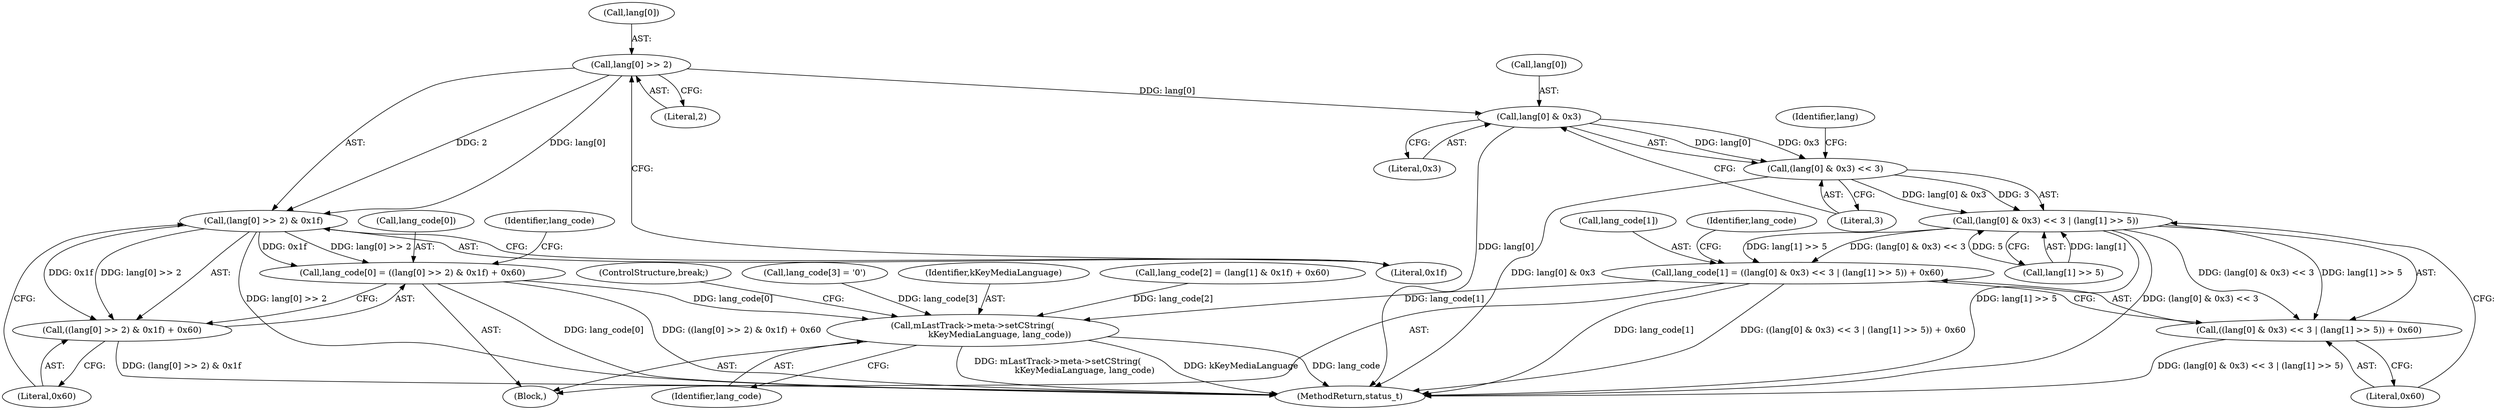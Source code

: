 digraph "0_Android_6fe85f7e15203e48df2cc3e8e1c4bc6ad49dc968@array" {
"1001321" [label="(Call,lang[0] >> 2)"];
"1001320" [label="(Call,(lang[0] >> 2) & 0x1f)"];
"1001315" [label="(Call,lang_code[0] = ((lang[0] >> 2) & 0x1f) + 0x60)"];
"1001363" [label="(Call,mLastTrack->meta->setCString(\n                    kKeyMediaLanguage, lang_code))"];
"1001319" [label="(Call,((lang[0] >> 2) & 0x1f) + 0x60)"];
"1001335" [label="(Call,lang[0] & 0x3)"];
"1001334" [label="(Call,(lang[0] & 0x3) << 3)"];
"1001333" [label="(Call,(lang[0] & 0x3) << 3 | (lang[1] >> 5))"];
"1001328" [label="(Call,lang_code[1] = ((lang[0] & 0x3) << 3 | (lang[1] >> 5)) + 0x60)"];
"1001332" [label="(Call,((lang[0] & 0x3) << 3 | (lang[1] >> 5)) + 0x60)"];
"1001105" [label="(Block,)"];
"1001315" [label="(Call,lang_code[0] = ((lang[0] >> 2) & 0x1f) + 0x60)"];
"1001333" [label="(Call,(lang[0] & 0x3) << 3 | (lang[1] >> 5))"];
"1002931" [label="(MethodReturn,status_t)"];
"1001366" [label="(ControlStructure,break;)"];
"1001320" [label="(Call,(lang[0] >> 2) & 0x1f)"];
"1001365" [label="(Identifier,lang_code)"];
"1001364" [label="(Identifier,kKeyMediaLanguage)"];
"1001339" [label="(Literal,0x3)"];
"1001334" [label="(Call,(lang[0] & 0x3) << 3)"];
"1001358" [label="(Call,lang_code[3] = '\0')"];
"1001335" [label="(Call,lang[0] & 0x3)"];
"1001341" [label="(Call,lang[1] >> 5)"];
"1001347" [label="(Call,lang_code[2] = (lang[1] & 0x1f) + 0x60)"];
"1001343" [label="(Identifier,lang)"];
"1001328" [label="(Call,lang_code[1] = ((lang[0] & 0x3) << 3 | (lang[1] >> 5)) + 0x60)"];
"1001321" [label="(Call,lang[0] >> 2)"];
"1001329" [label="(Call,lang_code[1])"];
"1001316" [label="(Call,lang_code[0])"];
"1001319" [label="(Call,((lang[0] >> 2) & 0x1f) + 0x60)"];
"1001363" [label="(Call,mLastTrack->meta->setCString(\n                    kKeyMediaLanguage, lang_code))"];
"1001340" [label="(Literal,3)"];
"1001327" [label="(Literal,0x60)"];
"1001325" [label="(Literal,2)"];
"1001322" [label="(Call,lang[0])"];
"1001346" [label="(Literal,0x60)"];
"1001326" [label="(Literal,0x1f)"];
"1001336" [label="(Call,lang[0])"];
"1001349" [label="(Identifier,lang_code)"];
"1001332" [label="(Call,((lang[0] & 0x3) << 3 | (lang[1] >> 5)) + 0x60)"];
"1001330" [label="(Identifier,lang_code)"];
"1001321" -> "1001320"  [label="AST: "];
"1001321" -> "1001325"  [label="CFG: "];
"1001322" -> "1001321"  [label="AST: "];
"1001325" -> "1001321"  [label="AST: "];
"1001326" -> "1001321"  [label="CFG: "];
"1001321" -> "1001320"  [label="DDG: lang[0]"];
"1001321" -> "1001320"  [label="DDG: 2"];
"1001321" -> "1001335"  [label="DDG: lang[0]"];
"1001320" -> "1001319"  [label="AST: "];
"1001320" -> "1001326"  [label="CFG: "];
"1001326" -> "1001320"  [label="AST: "];
"1001327" -> "1001320"  [label="CFG: "];
"1001320" -> "1002931"  [label="DDG: lang[0] >> 2"];
"1001320" -> "1001315"  [label="DDG: lang[0] >> 2"];
"1001320" -> "1001315"  [label="DDG: 0x1f"];
"1001320" -> "1001319"  [label="DDG: lang[0] >> 2"];
"1001320" -> "1001319"  [label="DDG: 0x1f"];
"1001315" -> "1001105"  [label="AST: "];
"1001315" -> "1001319"  [label="CFG: "];
"1001316" -> "1001315"  [label="AST: "];
"1001319" -> "1001315"  [label="AST: "];
"1001330" -> "1001315"  [label="CFG: "];
"1001315" -> "1002931"  [label="DDG: lang_code[0]"];
"1001315" -> "1002931"  [label="DDG: ((lang[0] >> 2) & 0x1f) + 0x60"];
"1001315" -> "1001363"  [label="DDG: lang_code[0]"];
"1001363" -> "1001105"  [label="AST: "];
"1001363" -> "1001365"  [label="CFG: "];
"1001364" -> "1001363"  [label="AST: "];
"1001365" -> "1001363"  [label="AST: "];
"1001366" -> "1001363"  [label="CFG: "];
"1001363" -> "1002931"  [label="DDG: mLastTrack->meta->setCString(\n                    kKeyMediaLanguage, lang_code)"];
"1001363" -> "1002931"  [label="DDG: kKeyMediaLanguage"];
"1001363" -> "1002931"  [label="DDG: lang_code"];
"1001328" -> "1001363"  [label="DDG: lang_code[1]"];
"1001358" -> "1001363"  [label="DDG: lang_code[3]"];
"1001347" -> "1001363"  [label="DDG: lang_code[2]"];
"1001319" -> "1001327"  [label="CFG: "];
"1001327" -> "1001319"  [label="AST: "];
"1001319" -> "1002931"  [label="DDG: (lang[0] >> 2) & 0x1f"];
"1001335" -> "1001334"  [label="AST: "];
"1001335" -> "1001339"  [label="CFG: "];
"1001336" -> "1001335"  [label="AST: "];
"1001339" -> "1001335"  [label="AST: "];
"1001340" -> "1001335"  [label="CFG: "];
"1001335" -> "1002931"  [label="DDG: lang[0]"];
"1001335" -> "1001334"  [label="DDG: lang[0]"];
"1001335" -> "1001334"  [label="DDG: 0x3"];
"1001334" -> "1001333"  [label="AST: "];
"1001334" -> "1001340"  [label="CFG: "];
"1001340" -> "1001334"  [label="AST: "];
"1001343" -> "1001334"  [label="CFG: "];
"1001334" -> "1002931"  [label="DDG: lang[0] & 0x3"];
"1001334" -> "1001333"  [label="DDG: lang[0] & 0x3"];
"1001334" -> "1001333"  [label="DDG: 3"];
"1001333" -> "1001332"  [label="AST: "];
"1001333" -> "1001341"  [label="CFG: "];
"1001341" -> "1001333"  [label="AST: "];
"1001346" -> "1001333"  [label="CFG: "];
"1001333" -> "1002931"  [label="DDG: lang[1] >> 5"];
"1001333" -> "1002931"  [label="DDG: (lang[0] & 0x3) << 3"];
"1001333" -> "1001328"  [label="DDG: (lang[0] & 0x3) << 3"];
"1001333" -> "1001328"  [label="DDG: lang[1] >> 5"];
"1001333" -> "1001332"  [label="DDG: (lang[0] & 0x3) << 3"];
"1001333" -> "1001332"  [label="DDG: lang[1] >> 5"];
"1001341" -> "1001333"  [label="DDG: lang[1]"];
"1001341" -> "1001333"  [label="DDG: 5"];
"1001328" -> "1001105"  [label="AST: "];
"1001328" -> "1001332"  [label="CFG: "];
"1001329" -> "1001328"  [label="AST: "];
"1001332" -> "1001328"  [label="AST: "];
"1001349" -> "1001328"  [label="CFG: "];
"1001328" -> "1002931"  [label="DDG: lang_code[1]"];
"1001328" -> "1002931"  [label="DDG: ((lang[0] & 0x3) << 3 | (lang[1] >> 5)) + 0x60"];
"1001332" -> "1001346"  [label="CFG: "];
"1001346" -> "1001332"  [label="AST: "];
"1001332" -> "1002931"  [label="DDG: (lang[0] & 0x3) << 3 | (lang[1] >> 5)"];
}
